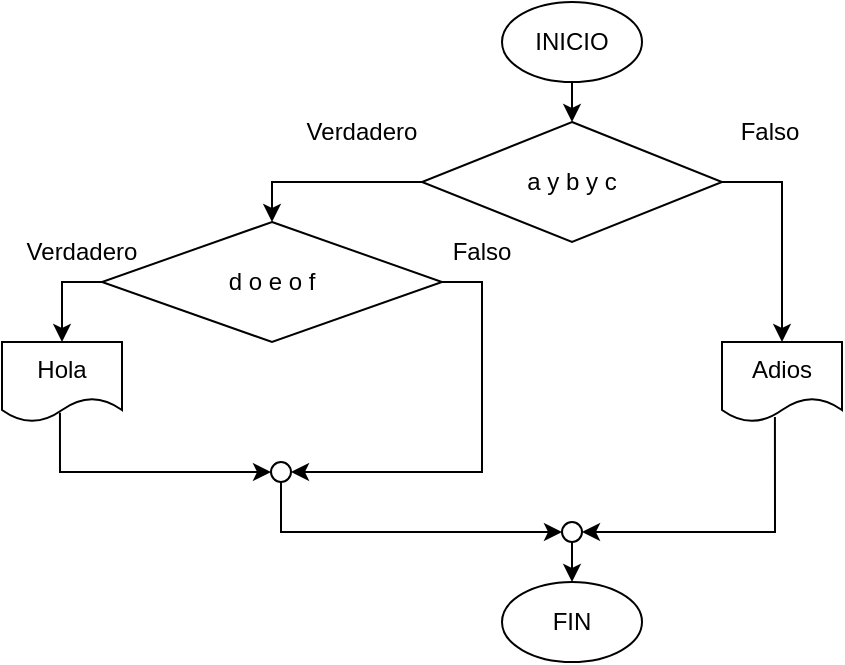 <mxfile version="21.6.1" type="device">
  <diagram id="C5RBs43oDa-KdzZeNtuy" name="Page-1">
    <mxGraphModel dx="600" dy="355" grid="1" gridSize="10" guides="1" tooltips="1" connect="1" arrows="1" fold="1" page="1" pageScale="1" pageWidth="827" pageHeight="1169" math="0" shadow="0">
      <root>
        <mxCell id="WIyWlLk6GJQsqaUBKTNV-0" />
        <mxCell id="WIyWlLk6GJQsqaUBKTNV-1" parent="WIyWlLk6GJQsqaUBKTNV-0" />
        <mxCell id="1odQMJwPOtH8h8xc_eAn-10" style="edgeStyle=orthogonalEdgeStyle;rounded=0;orthogonalLoop=1;jettySize=auto;html=1;exitX=0.5;exitY=1;exitDx=0;exitDy=0;entryX=0.5;entryY=0;entryDx=0;entryDy=0;" parent="WIyWlLk6GJQsqaUBKTNV-1" source="1odQMJwPOtH8h8xc_eAn-0" target="1odQMJwPOtH8h8xc_eAn-5" edge="1">
          <mxGeometry relative="1" as="geometry" />
        </mxCell>
        <mxCell id="1odQMJwPOtH8h8xc_eAn-0" value="INICIO" style="ellipse;whiteSpace=wrap;html=1;" parent="WIyWlLk6GJQsqaUBKTNV-1" vertex="1">
          <mxGeometry x="310" y="160" width="70" height="40" as="geometry" />
        </mxCell>
        <mxCell id="1odQMJwPOtH8h8xc_eAn-3" value="FIN" style="ellipse;whiteSpace=wrap;html=1;" parent="WIyWlLk6GJQsqaUBKTNV-1" vertex="1">
          <mxGeometry x="310" y="450" width="70" height="40" as="geometry" />
        </mxCell>
        <mxCell id="1odQMJwPOtH8h8xc_eAn-11" style="edgeStyle=orthogonalEdgeStyle;rounded=0;orthogonalLoop=1;jettySize=auto;html=1;exitX=0;exitY=0.5;exitDx=0;exitDy=0;entryX=0.5;entryY=0;entryDx=0;entryDy=0;" parent="WIyWlLk6GJQsqaUBKTNV-1" source="1odQMJwPOtH8h8xc_eAn-5" target="yS3RtZCK2rKi-SOuou-4-6" edge="1">
          <mxGeometry relative="1" as="geometry">
            <mxPoint x="240" y="245" as="targetPoint" />
          </mxGeometry>
        </mxCell>
        <mxCell id="1odQMJwPOtH8h8xc_eAn-12" style="edgeStyle=orthogonalEdgeStyle;rounded=0;orthogonalLoop=1;jettySize=auto;html=1;exitX=1;exitY=0.5;exitDx=0;exitDy=0;entryX=0.5;entryY=0;entryDx=0;entryDy=0;" parent="WIyWlLk6GJQsqaUBKTNV-1" source="1odQMJwPOtH8h8xc_eAn-5" target="1odQMJwPOtH8h8xc_eAn-7" edge="1">
          <mxGeometry relative="1" as="geometry" />
        </mxCell>
        <mxCell id="1odQMJwPOtH8h8xc_eAn-5" value="a y b y c" style="rhombus;whiteSpace=wrap;html=1;" parent="WIyWlLk6GJQsqaUBKTNV-1" vertex="1">
          <mxGeometry x="270" y="220" width="150" height="60" as="geometry" />
        </mxCell>
        <mxCell id="1odQMJwPOtH8h8xc_eAn-7" value="Adios" style="shape=document;whiteSpace=wrap;html=1;boundedLbl=1;" parent="WIyWlLk6GJQsqaUBKTNV-1" vertex="1">
          <mxGeometry x="420" y="330" width="60" height="40" as="geometry" />
        </mxCell>
        <mxCell id="1odQMJwPOtH8h8xc_eAn-13" style="edgeStyle=orthogonalEdgeStyle;rounded=0;orthogonalLoop=1;jettySize=auto;html=1;exitX=0;exitY=0.5;exitDx=0;exitDy=0;startArrow=classic;startFill=1;endArrow=none;endFill=0;entryX=0.5;entryY=1;entryDx=0;entryDy=0;" parent="WIyWlLk6GJQsqaUBKTNV-1" source="1odQMJwPOtH8h8xc_eAn-8" target="yS3RtZCK2rKi-SOuou-4-12" edge="1">
          <mxGeometry relative="1" as="geometry">
            <mxPoint x="240" y="425" as="targetPoint" />
          </mxGeometry>
        </mxCell>
        <mxCell id="1odQMJwPOtH8h8xc_eAn-14" style="edgeStyle=orthogonalEdgeStyle;rounded=0;orthogonalLoop=1;jettySize=auto;html=1;exitX=1;exitY=0.5;exitDx=0;exitDy=0;startArrow=classic;startFill=1;endArrow=none;endFill=0;entryX=0.441;entryY=0.939;entryDx=0;entryDy=0;entryPerimeter=0;" parent="WIyWlLk6GJQsqaUBKTNV-1" source="1odQMJwPOtH8h8xc_eAn-8" target="1odQMJwPOtH8h8xc_eAn-7" edge="1">
          <mxGeometry relative="1" as="geometry">
            <mxPoint x="434" y="394.2" as="targetPoint" />
          </mxGeometry>
        </mxCell>
        <mxCell id="1odQMJwPOtH8h8xc_eAn-15" style="edgeStyle=orthogonalEdgeStyle;rounded=0;orthogonalLoop=1;jettySize=auto;html=1;exitX=0.5;exitY=1;exitDx=0;exitDy=0;entryX=0.5;entryY=0;entryDx=0;entryDy=0;" parent="WIyWlLk6GJQsqaUBKTNV-1" source="1odQMJwPOtH8h8xc_eAn-8" target="1odQMJwPOtH8h8xc_eAn-3" edge="1">
          <mxGeometry relative="1" as="geometry" />
        </mxCell>
        <mxCell id="1odQMJwPOtH8h8xc_eAn-8" value="" style="ellipse;whiteSpace=wrap;html=1;aspect=fixed;" parent="WIyWlLk6GJQsqaUBKTNV-1" vertex="1">
          <mxGeometry x="340" y="420" width="10" height="10" as="geometry" />
        </mxCell>
        <mxCell id="_NA4r9Wb5ieyEwX9uFTm-0" value="Verdadero" style="text;html=1;strokeColor=none;fillColor=none;align=center;verticalAlign=middle;whiteSpace=wrap;rounded=0;" parent="WIyWlLk6GJQsqaUBKTNV-1" vertex="1">
          <mxGeometry x="209.5" y="210" width="60" height="30" as="geometry" />
        </mxCell>
        <mxCell id="_NA4r9Wb5ieyEwX9uFTm-1" value="Falso" style="text;html=1;strokeColor=none;fillColor=none;align=center;verticalAlign=middle;whiteSpace=wrap;rounded=0;" parent="WIyWlLk6GJQsqaUBKTNV-1" vertex="1">
          <mxGeometry x="413.5" y="210" width="60" height="30" as="geometry" />
        </mxCell>
        <mxCell id="yS3RtZCK2rKi-SOuou-4-4" style="edgeStyle=orthogonalEdgeStyle;rounded=0;orthogonalLoop=1;jettySize=auto;html=1;exitX=0;exitY=0.5;exitDx=0;exitDy=0;entryX=0.5;entryY=0;entryDx=0;entryDy=0;" parent="WIyWlLk6GJQsqaUBKTNV-1" source="yS3RtZCK2rKi-SOuou-4-6" target="yS3RtZCK2rKi-SOuou-4-7" edge="1">
          <mxGeometry relative="1" as="geometry" />
        </mxCell>
        <mxCell id="yS3RtZCK2rKi-SOuou-4-5" style="edgeStyle=orthogonalEdgeStyle;rounded=0;orthogonalLoop=1;jettySize=auto;html=1;exitX=1;exitY=0.5;exitDx=0;exitDy=0;entryX=1;entryY=0.5;entryDx=0;entryDy=0;" parent="WIyWlLk6GJQsqaUBKTNV-1" source="yS3RtZCK2rKi-SOuou-4-6" target="yS3RtZCK2rKi-SOuou-4-12" edge="1">
          <mxGeometry relative="1" as="geometry">
            <mxPoint x="300" y="330" as="targetPoint" />
          </mxGeometry>
        </mxCell>
        <mxCell id="yS3RtZCK2rKi-SOuou-4-6" value="d o e o f" style="rhombus;whiteSpace=wrap;html=1;" parent="WIyWlLk6GJQsqaUBKTNV-1" vertex="1">
          <mxGeometry x="110" y="270" width="170" height="60" as="geometry" />
        </mxCell>
        <mxCell id="yS3RtZCK2rKi-SOuou-4-7" value="Hola" style="shape=document;whiteSpace=wrap;html=1;boundedLbl=1;" parent="WIyWlLk6GJQsqaUBKTNV-1" vertex="1">
          <mxGeometry x="60" y="330" width="60" height="40" as="geometry" />
        </mxCell>
        <mxCell id="yS3RtZCK2rKi-SOuou-4-9" style="edgeStyle=orthogonalEdgeStyle;rounded=0;orthogonalLoop=1;jettySize=auto;html=1;exitX=0;exitY=0.5;exitDx=0;exitDy=0;startArrow=classic;startFill=1;endArrow=none;endFill=0;entryX=0.483;entryY=0.883;entryDx=0;entryDy=0;entryPerimeter=0;" parent="WIyWlLk6GJQsqaUBKTNV-1" source="yS3RtZCK2rKi-SOuou-4-12" target="yS3RtZCK2rKi-SOuou-4-7" edge="1">
          <mxGeometry relative="1" as="geometry">
            <mxPoint x="96" y="410" as="targetPoint" />
          </mxGeometry>
        </mxCell>
        <mxCell id="yS3RtZCK2rKi-SOuou-4-12" value="" style="ellipse;whiteSpace=wrap;html=1;aspect=fixed;" parent="WIyWlLk6GJQsqaUBKTNV-1" vertex="1">
          <mxGeometry x="194.5" y="390" width="10" height="10" as="geometry" />
        </mxCell>
        <mxCell id="yS3RtZCK2rKi-SOuou-4-13" value="Verdadero" style="text;html=1;strokeColor=none;fillColor=none;align=center;verticalAlign=middle;whiteSpace=wrap;rounded=0;" parent="WIyWlLk6GJQsqaUBKTNV-1" vertex="1">
          <mxGeometry x="70" y="270" width="60" height="30" as="geometry" />
        </mxCell>
        <mxCell id="yS3RtZCK2rKi-SOuou-4-14" value="Falso" style="text;html=1;strokeColor=none;fillColor=none;align=center;verticalAlign=middle;whiteSpace=wrap;rounded=0;" parent="WIyWlLk6GJQsqaUBKTNV-1" vertex="1">
          <mxGeometry x="269.5" y="270" width="60" height="30" as="geometry" />
        </mxCell>
      </root>
    </mxGraphModel>
  </diagram>
</mxfile>
